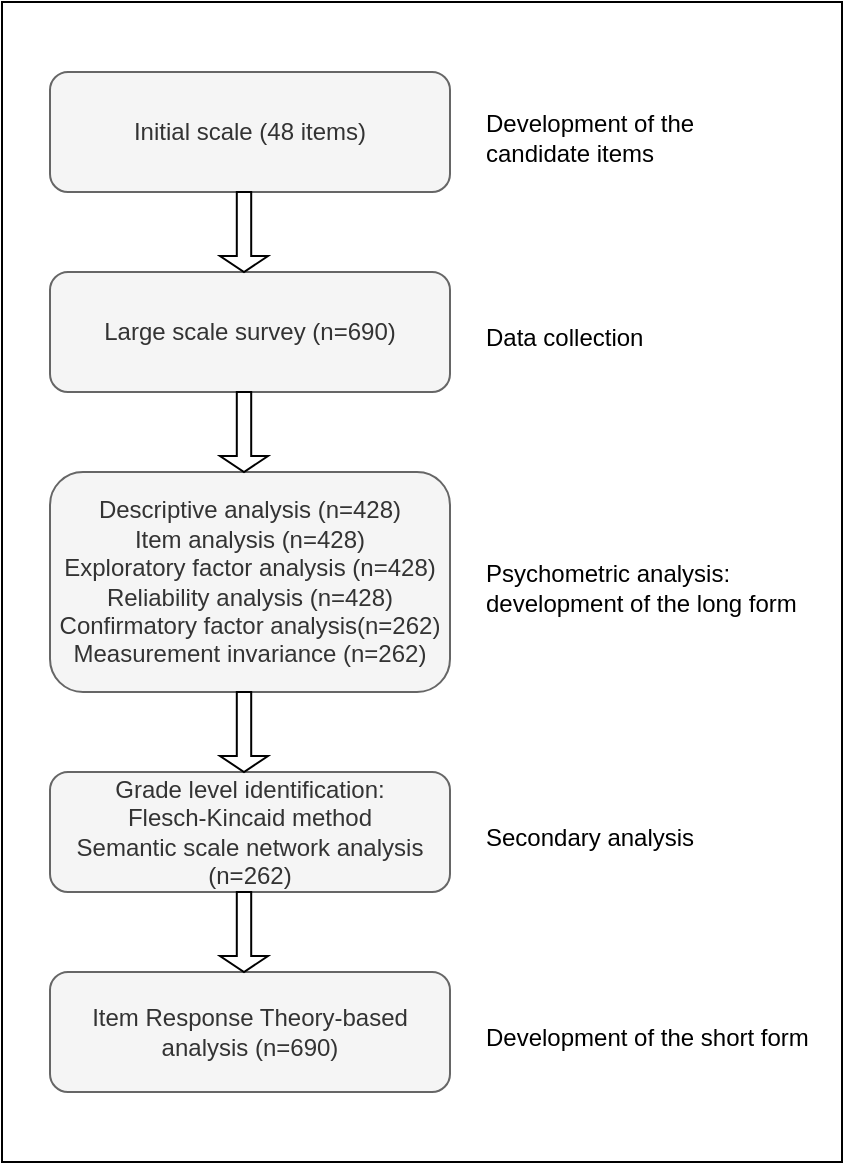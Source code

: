 <mxfile version="22.1.2" type="device">
  <diagram id="IvUtkHYbbf2gIWvYoiBI" name="Page-1">
    <mxGraphModel dx="954" dy="597" grid="1" gridSize="10" guides="1" tooltips="1" connect="1" arrows="1" fold="1" page="1" pageScale="1" pageWidth="827" pageHeight="1169" math="0" shadow="0">
      <root>
        <mxCell id="0" />
        <mxCell id="1" parent="0" />
        <mxCell id="pOKmNwaNrMMRxBqInvQZ-27" value="" style="rounded=0;whiteSpace=wrap;html=1;" parent="1" vertex="1">
          <mxGeometry x="203" y="40" width="420" height="580" as="geometry" />
        </mxCell>
        <mxCell id="pOKmNwaNrMMRxBqInvQZ-1" value="Initial scale (48 items)" style="rounded=1;whiteSpace=wrap;html=1;fillColor=#f5f5f5;fontColor=#333333;strokeColor=#666666;" parent="1" vertex="1">
          <mxGeometry x="227" y="75" width="200" height="60" as="geometry" />
        </mxCell>
        <mxCell id="pOKmNwaNrMMRxBqInvQZ-4" value="Large scale survey (n=690)" style="rounded=1;whiteSpace=wrap;html=1;fillColor=#f5f5f5;fontColor=#333333;strokeColor=#666666;" parent="1" vertex="1">
          <mxGeometry x="227" y="175" width="200" height="60" as="geometry" />
        </mxCell>
        <mxCell id="pOKmNwaNrMMRxBqInvQZ-5" value="Descriptive analysis (n=428)&lt;br&gt;Item analysis (n=428)&lt;br&gt;Exploratory factor analysis (n=428)&lt;br&gt;Reliability analysis (n=428)&lt;br&gt;Confirmatory factor analysis(n=262)&lt;br&gt;Measurement invariance (n=262)" style="rounded=1;whiteSpace=wrap;html=1;fillColor=#f5f5f5;fontColor=#333333;strokeColor=#666666;" parent="1" vertex="1">
          <mxGeometry x="227" y="275" width="200" height="110" as="geometry" />
        </mxCell>
        <mxCell id="pOKmNwaNrMMRxBqInvQZ-6" value="Grade level identification:&lt;br&gt;Flesch-Kincaid method&lt;br&gt;Semantic scale network analysis&lt;br&gt;(n=262)" style="rounded=1;whiteSpace=wrap;html=1;fillColor=#f5f5f5;fontColor=#333333;strokeColor=#666666;" parent="1" vertex="1">
          <mxGeometry x="227" y="425" width="200" height="60" as="geometry" />
        </mxCell>
        <mxCell id="pOKmNwaNrMMRxBqInvQZ-7" value="Item Response Theory-based analysis (n=690)" style="rounded=1;whiteSpace=wrap;html=1;fillColor=#f5f5f5;fontColor=#333333;strokeColor=#666666;" parent="1" vertex="1">
          <mxGeometry x="227" y="525" width="200" height="60" as="geometry" />
        </mxCell>
        <mxCell id="pOKmNwaNrMMRxBqInvQZ-15" value="Development of the &lt;br&gt;candidate items" style="text;html=1;align=left;verticalAlign=middle;resizable=0;points=[];autosize=1;strokeColor=none;fillColor=none;" parent="1" vertex="1">
          <mxGeometry x="443" y="87.5" width="130" height="40" as="geometry" />
        </mxCell>
        <mxCell id="pOKmNwaNrMMRxBqInvQZ-16" value="Data collection" style="text;html=1;align=left;verticalAlign=middle;resizable=0;points=[];autosize=1;strokeColor=none;fillColor=none;" parent="1" vertex="1">
          <mxGeometry x="443" y="192.5" width="100" height="30" as="geometry" />
        </mxCell>
        <mxCell id="pOKmNwaNrMMRxBqInvQZ-17" value="Psychometric analysis:&lt;br&gt;development of the long form" style="text;html=1;align=left;verticalAlign=middle;resizable=0;points=[];autosize=1;strokeColor=none;fillColor=none;" parent="1" vertex="1">
          <mxGeometry x="443" y="312.5" width="180" height="40" as="geometry" />
        </mxCell>
        <mxCell id="pOKmNwaNrMMRxBqInvQZ-18" value="Secondary analysis" style="text;html=1;align=left;verticalAlign=middle;resizable=0;points=[];autosize=1;strokeColor=none;fillColor=none;" parent="1" vertex="1">
          <mxGeometry x="443" y="442.5" width="130" height="30" as="geometry" />
        </mxCell>
        <mxCell id="pOKmNwaNrMMRxBqInvQZ-19" value="Development of the short form" style="text;html=1;align=left;verticalAlign=middle;resizable=0;points=[];autosize=1;strokeColor=none;fillColor=none;" parent="1" vertex="1">
          <mxGeometry x="443" y="542.5" width="180" height="30" as="geometry" />
        </mxCell>
        <mxCell id="pOKmNwaNrMMRxBqInvQZ-23" value="" style="shape=singleArrow;direction=south;whiteSpace=wrap;html=1;aspect=fixed;" parent="1" vertex="1">
          <mxGeometry x="312" y="135" width="24" height="40" as="geometry" />
        </mxCell>
        <mxCell id="pOKmNwaNrMMRxBqInvQZ-24" value="" style="shape=singleArrow;direction=south;whiteSpace=wrap;html=1;aspect=fixed;" parent="1" vertex="1">
          <mxGeometry x="312" y="235" width="24" height="40" as="geometry" />
        </mxCell>
        <mxCell id="pOKmNwaNrMMRxBqInvQZ-25" value="" style="shape=singleArrow;direction=south;whiteSpace=wrap;html=1;aspect=fixed;" parent="1" vertex="1">
          <mxGeometry x="312" y="385" width="24" height="40" as="geometry" />
        </mxCell>
        <mxCell id="pOKmNwaNrMMRxBqInvQZ-26" value="" style="shape=singleArrow;direction=south;whiteSpace=wrap;html=1;aspect=fixed;" parent="1" vertex="1">
          <mxGeometry x="312" y="485" width="24" height="40" as="geometry" />
        </mxCell>
      </root>
    </mxGraphModel>
  </diagram>
</mxfile>
